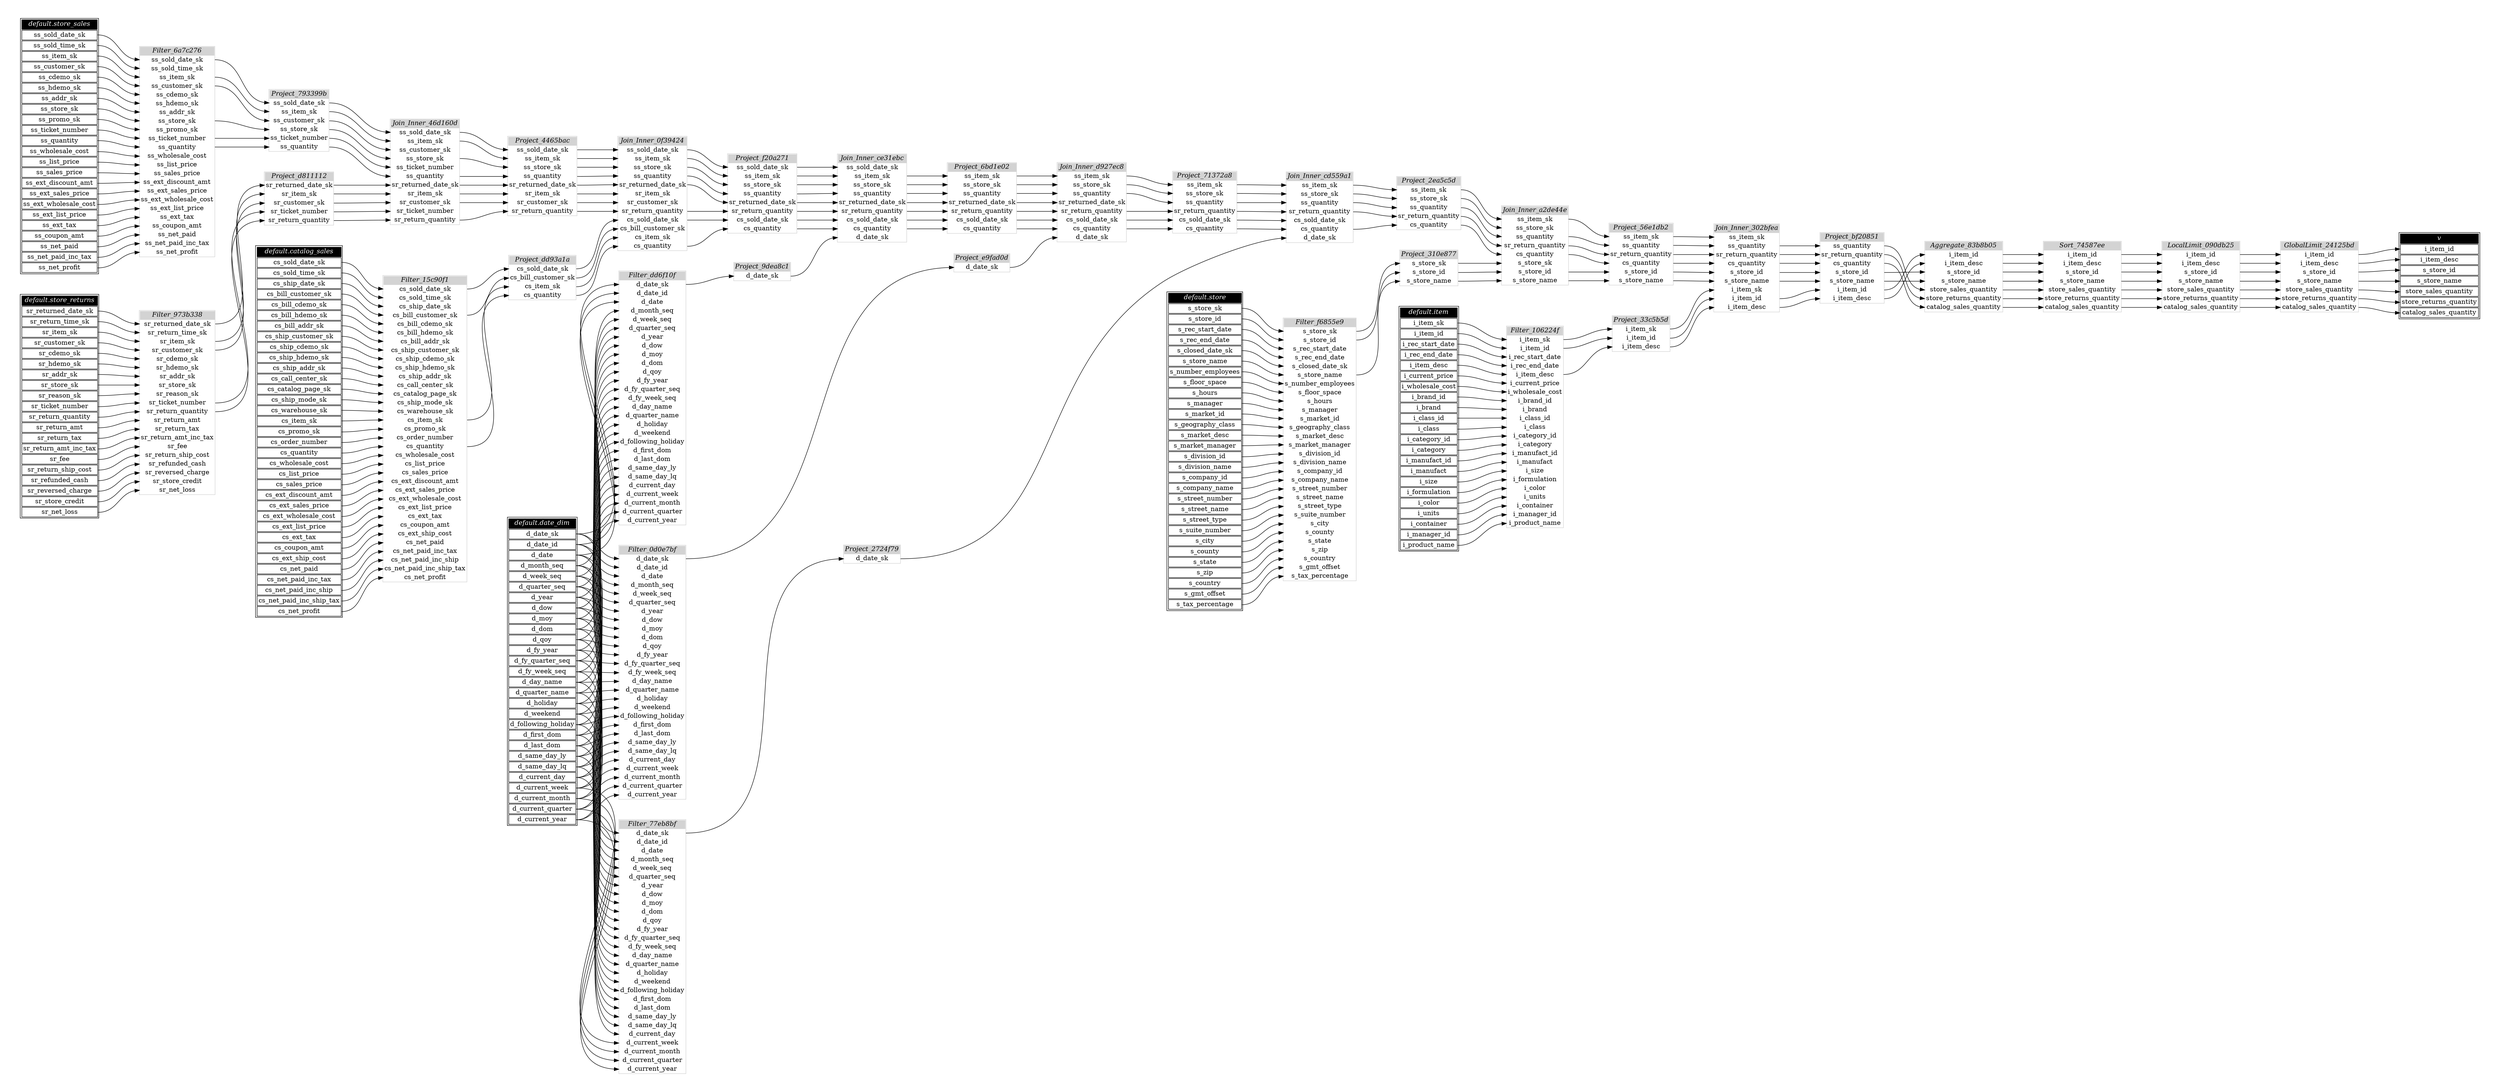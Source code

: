 // Automatically generated by TPCDSFlowTestSuite


digraph {
  graph [pad="0.5" nodesep="0.5" ranksep="1" fontname="Helvetica" rankdir=LR];
  node [shape=plaintext]

  
"Aggregate_83b8b05" [label=<
<table color="lightgray" border="1" cellborder="0" cellspacing="0">
  <tr><td bgcolor="lightgray" port="nodeName"><i>Aggregate_83b8b05</i></td></tr>
  <tr><td port="0">i_item_id</td></tr>
<tr><td port="1">i_item_desc</td></tr>
<tr><td port="2">s_store_id</td></tr>
<tr><td port="3">s_store_name</td></tr>
<tr><td port="4">store_sales_quantity</td></tr>
<tr><td port="5">store_returns_quantity</td></tr>
<tr><td port="6">catalog_sales_quantity</td></tr>
</table>>];
     

"Filter_0d0e7bf" [label=<
<table color="lightgray" border="1" cellborder="0" cellspacing="0">
  <tr><td bgcolor="lightgray" port="nodeName"><i>Filter_0d0e7bf</i></td></tr>
  <tr><td port="0">d_date_sk</td></tr>
<tr><td port="1">d_date_id</td></tr>
<tr><td port="2">d_date</td></tr>
<tr><td port="3">d_month_seq</td></tr>
<tr><td port="4">d_week_seq</td></tr>
<tr><td port="5">d_quarter_seq</td></tr>
<tr><td port="6">d_year</td></tr>
<tr><td port="7">d_dow</td></tr>
<tr><td port="8">d_moy</td></tr>
<tr><td port="9">d_dom</td></tr>
<tr><td port="10">d_qoy</td></tr>
<tr><td port="11">d_fy_year</td></tr>
<tr><td port="12">d_fy_quarter_seq</td></tr>
<tr><td port="13">d_fy_week_seq</td></tr>
<tr><td port="14">d_day_name</td></tr>
<tr><td port="15">d_quarter_name</td></tr>
<tr><td port="16">d_holiday</td></tr>
<tr><td port="17">d_weekend</td></tr>
<tr><td port="18">d_following_holiday</td></tr>
<tr><td port="19">d_first_dom</td></tr>
<tr><td port="20">d_last_dom</td></tr>
<tr><td port="21">d_same_day_ly</td></tr>
<tr><td port="22">d_same_day_lq</td></tr>
<tr><td port="23">d_current_day</td></tr>
<tr><td port="24">d_current_week</td></tr>
<tr><td port="25">d_current_month</td></tr>
<tr><td port="26">d_current_quarter</td></tr>
<tr><td port="27">d_current_year</td></tr>
</table>>];
     

"Filter_106224f" [label=<
<table color="lightgray" border="1" cellborder="0" cellspacing="0">
  <tr><td bgcolor="lightgray" port="nodeName"><i>Filter_106224f</i></td></tr>
  <tr><td port="0">i_item_sk</td></tr>
<tr><td port="1">i_item_id</td></tr>
<tr><td port="2">i_rec_start_date</td></tr>
<tr><td port="3">i_rec_end_date</td></tr>
<tr><td port="4">i_item_desc</td></tr>
<tr><td port="5">i_current_price</td></tr>
<tr><td port="6">i_wholesale_cost</td></tr>
<tr><td port="7">i_brand_id</td></tr>
<tr><td port="8">i_brand</td></tr>
<tr><td port="9">i_class_id</td></tr>
<tr><td port="10">i_class</td></tr>
<tr><td port="11">i_category_id</td></tr>
<tr><td port="12">i_category</td></tr>
<tr><td port="13">i_manufact_id</td></tr>
<tr><td port="14">i_manufact</td></tr>
<tr><td port="15">i_size</td></tr>
<tr><td port="16">i_formulation</td></tr>
<tr><td port="17">i_color</td></tr>
<tr><td port="18">i_units</td></tr>
<tr><td port="19">i_container</td></tr>
<tr><td port="20">i_manager_id</td></tr>
<tr><td port="21">i_product_name</td></tr>
</table>>];
     

"Filter_15c90f1" [label=<
<table color="lightgray" border="1" cellborder="0" cellspacing="0">
  <tr><td bgcolor="lightgray" port="nodeName"><i>Filter_15c90f1</i></td></tr>
  <tr><td port="0">cs_sold_date_sk</td></tr>
<tr><td port="1">cs_sold_time_sk</td></tr>
<tr><td port="2">cs_ship_date_sk</td></tr>
<tr><td port="3">cs_bill_customer_sk</td></tr>
<tr><td port="4">cs_bill_cdemo_sk</td></tr>
<tr><td port="5">cs_bill_hdemo_sk</td></tr>
<tr><td port="6">cs_bill_addr_sk</td></tr>
<tr><td port="7">cs_ship_customer_sk</td></tr>
<tr><td port="8">cs_ship_cdemo_sk</td></tr>
<tr><td port="9">cs_ship_hdemo_sk</td></tr>
<tr><td port="10">cs_ship_addr_sk</td></tr>
<tr><td port="11">cs_call_center_sk</td></tr>
<tr><td port="12">cs_catalog_page_sk</td></tr>
<tr><td port="13">cs_ship_mode_sk</td></tr>
<tr><td port="14">cs_warehouse_sk</td></tr>
<tr><td port="15">cs_item_sk</td></tr>
<tr><td port="16">cs_promo_sk</td></tr>
<tr><td port="17">cs_order_number</td></tr>
<tr><td port="18">cs_quantity</td></tr>
<tr><td port="19">cs_wholesale_cost</td></tr>
<tr><td port="20">cs_list_price</td></tr>
<tr><td port="21">cs_sales_price</td></tr>
<tr><td port="22">cs_ext_discount_amt</td></tr>
<tr><td port="23">cs_ext_sales_price</td></tr>
<tr><td port="24">cs_ext_wholesale_cost</td></tr>
<tr><td port="25">cs_ext_list_price</td></tr>
<tr><td port="26">cs_ext_tax</td></tr>
<tr><td port="27">cs_coupon_amt</td></tr>
<tr><td port="28">cs_ext_ship_cost</td></tr>
<tr><td port="29">cs_net_paid</td></tr>
<tr><td port="30">cs_net_paid_inc_tax</td></tr>
<tr><td port="31">cs_net_paid_inc_ship</td></tr>
<tr><td port="32">cs_net_paid_inc_ship_tax</td></tr>
<tr><td port="33">cs_net_profit</td></tr>
</table>>];
     

"Filter_6a7c276" [label=<
<table color="lightgray" border="1" cellborder="0" cellspacing="0">
  <tr><td bgcolor="lightgray" port="nodeName"><i>Filter_6a7c276</i></td></tr>
  <tr><td port="0">ss_sold_date_sk</td></tr>
<tr><td port="1">ss_sold_time_sk</td></tr>
<tr><td port="2">ss_item_sk</td></tr>
<tr><td port="3">ss_customer_sk</td></tr>
<tr><td port="4">ss_cdemo_sk</td></tr>
<tr><td port="5">ss_hdemo_sk</td></tr>
<tr><td port="6">ss_addr_sk</td></tr>
<tr><td port="7">ss_store_sk</td></tr>
<tr><td port="8">ss_promo_sk</td></tr>
<tr><td port="9">ss_ticket_number</td></tr>
<tr><td port="10">ss_quantity</td></tr>
<tr><td port="11">ss_wholesale_cost</td></tr>
<tr><td port="12">ss_list_price</td></tr>
<tr><td port="13">ss_sales_price</td></tr>
<tr><td port="14">ss_ext_discount_amt</td></tr>
<tr><td port="15">ss_ext_sales_price</td></tr>
<tr><td port="16">ss_ext_wholesale_cost</td></tr>
<tr><td port="17">ss_ext_list_price</td></tr>
<tr><td port="18">ss_ext_tax</td></tr>
<tr><td port="19">ss_coupon_amt</td></tr>
<tr><td port="20">ss_net_paid</td></tr>
<tr><td port="21">ss_net_paid_inc_tax</td></tr>
<tr><td port="22">ss_net_profit</td></tr>
</table>>];
     

"Filter_77eb8bf" [label=<
<table color="lightgray" border="1" cellborder="0" cellspacing="0">
  <tr><td bgcolor="lightgray" port="nodeName"><i>Filter_77eb8bf</i></td></tr>
  <tr><td port="0">d_date_sk</td></tr>
<tr><td port="1">d_date_id</td></tr>
<tr><td port="2">d_date</td></tr>
<tr><td port="3">d_month_seq</td></tr>
<tr><td port="4">d_week_seq</td></tr>
<tr><td port="5">d_quarter_seq</td></tr>
<tr><td port="6">d_year</td></tr>
<tr><td port="7">d_dow</td></tr>
<tr><td port="8">d_moy</td></tr>
<tr><td port="9">d_dom</td></tr>
<tr><td port="10">d_qoy</td></tr>
<tr><td port="11">d_fy_year</td></tr>
<tr><td port="12">d_fy_quarter_seq</td></tr>
<tr><td port="13">d_fy_week_seq</td></tr>
<tr><td port="14">d_day_name</td></tr>
<tr><td port="15">d_quarter_name</td></tr>
<tr><td port="16">d_holiday</td></tr>
<tr><td port="17">d_weekend</td></tr>
<tr><td port="18">d_following_holiday</td></tr>
<tr><td port="19">d_first_dom</td></tr>
<tr><td port="20">d_last_dom</td></tr>
<tr><td port="21">d_same_day_ly</td></tr>
<tr><td port="22">d_same_day_lq</td></tr>
<tr><td port="23">d_current_day</td></tr>
<tr><td port="24">d_current_week</td></tr>
<tr><td port="25">d_current_month</td></tr>
<tr><td port="26">d_current_quarter</td></tr>
<tr><td port="27">d_current_year</td></tr>
</table>>];
     

"Filter_973b338" [label=<
<table color="lightgray" border="1" cellborder="0" cellspacing="0">
  <tr><td bgcolor="lightgray" port="nodeName"><i>Filter_973b338</i></td></tr>
  <tr><td port="0">sr_returned_date_sk</td></tr>
<tr><td port="1">sr_return_time_sk</td></tr>
<tr><td port="2">sr_item_sk</td></tr>
<tr><td port="3">sr_customer_sk</td></tr>
<tr><td port="4">sr_cdemo_sk</td></tr>
<tr><td port="5">sr_hdemo_sk</td></tr>
<tr><td port="6">sr_addr_sk</td></tr>
<tr><td port="7">sr_store_sk</td></tr>
<tr><td port="8">sr_reason_sk</td></tr>
<tr><td port="9">sr_ticket_number</td></tr>
<tr><td port="10">sr_return_quantity</td></tr>
<tr><td port="11">sr_return_amt</td></tr>
<tr><td port="12">sr_return_tax</td></tr>
<tr><td port="13">sr_return_amt_inc_tax</td></tr>
<tr><td port="14">sr_fee</td></tr>
<tr><td port="15">sr_return_ship_cost</td></tr>
<tr><td port="16">sr_refunded_cash</td></tr>
<tr><td port="17">sr_reversed_charge</td></tr>
<tr><td port="18">sr_store_credit</td></tr>
<tr><td port="19">sr_net_loss</td></tr>
</table>>];
     

"Filter_dd6f10f" [label=<
<table color="lightgray" border="1" cellborder="0" cellspacing="0">
  <tr><td bgcolor="lightgray" port="nodeName"><i>Filter_dd6f10f</i></td></tr>
  <tr><td port="0">d_date_sk</td></tr>
<tr><td port="1">d_date_id</td></tr>
<tr><td port="2">d_date</td></tr>
<tr><td port="3">d_month_seq</td></tr>
<tr><td port="4">d_week_seq</td></tr>
<tr><td port="5">d_quarter_seq</td></tr>
<tr><td port="6">d_year</td></tr>
<tr><td port="7">d_dow</td></tr>
<tr><td port="8">d_moy</td></tr>
<tr><td port="9">d_dom</td></tr>
<tr><td port="10">d_qoy</td></tr>
<tr><td port="11">d_fy_year</td></tr>
<tr><td port="12">d_fy_quarter_seq</td></tr>
<tr><td port="13">d_fy_week_seq</td></tr>
<tr><td port="14">d_day_name</td></tr>
<tr><td port="15">d_quarter_name</td></tr>
<tr><td port="16">d_holiday</td></tr>
<tr><td port="17">d_weekend</td></tr>
<tr><td port="18">d_following_holiday</td></tr>
<tr><td port="19">d_first_dom</td></tr>
<tr><td port="20">d_last_dom</td></tr>
<tr><td port="21">d_same_day_ly</td></tr>
<tr><td port="22">d_same_day_lq</td></tr>
<tr><td port="23">d_current_day</td></tr>
<tr><td port="24">d_current_week</td></tr>
<tr><td port="25">d_current_month</td></tr>
<tr><td port="26">d_current_quarter</td></tr>
<tr><td port="27">d_current_year</td></tr>
</table>>];
     

"Filter_f6855e9" [label=<
<table color="lightgray" border="1" cellborder="0" cellspacing="0">
  <tr><td bgcolor="lightgray" port="nodeName"><i>Filter_f6855e9</i></td></tr>
  <tr><td port="0">s_store_sk</td></tr>
<tr><td port="1">s_store_id</td></tr>
<tr><td port="2">s_rec_start_date</td></tr>
<tr><td port="3">s_rec_end_date</td></tr>
<tr><td port="4">s_closed_date_sk</td></tr>
<tr><td port="5">s_store_name</td></tr>
<tr><td port="6">s_number_employees</td></tr>
<tr><td port="7">s_floor_space</td></tr>
<tr><td port="8">s_hours</td></tr>
<tr><td port="9">s_manager</td></tr>
<tr><td port="10">s_market_id</td></tr>
<tr><td port="11">s_geography_class</td></tr>
<tr><td port="12">s_market_desc</td></tr>
<tr><td port="13">s_market_manager</td></tr>
<tr><td port="14">s_division_id</td></tr>
<tr><td port="15">s_division_name</td></tr>
<tr><td port="16">s_company_id</td></tr>
<tr><td port="17">s_company_name</td></tr>
<tr><td port="18">s_street_number</td></tr>
<tr><td port="19">s_street_name</td></tr>
<tr><td port="20">s_street_type</td></tr>
<tr><td port="21">s_suite_number</td></tr>
<tr><td port="22">s_city</td></tr>
<tr><td port="23">s_county</td></tr>
<tr><td port="24">s_state</td></tr>
<tr><td port="25">s_zip</td></tr>
<tr><td port="26">s_country</td></tr>
<tr><td port="27">s_gmt_offset</td></tr>
<tr><td port="28">s_tax_percentage</td></tr>
</table>>];
     

"GlobalLimit_24125bd" [label=<
<table color="lightgray" border="1" cellborder="0" cellspacing="0">
  <tr><td bgcolor="lightgray" port="nodeName"><i>GlobalLimit_24125bd</i></td></tr>
  <tr><td port="0">i_item_id</td></tr>
<tr><td port="1">i_item_desc</td></tr>
<tr><td port="2">s_store_id</td></tr>
<tr><td port="3">s_store_name</td></tr>
<tr><td port="4">store_sales_quantity</td></tr>
<tr><td port="5">store_returns_quantity</td></tr>
<tr><td port="6">catalog_sales_quantity</td></tr>
</table>>];
     

"Join_Inner_0f39424" [label=<
<table color="lightgray" border="1" cellborder="0" cellspacing="0">
  <tr><td bgcolor="lightgray" port="nodeName"><i>Join_Inner_0f39424</i></td></tr>
  <tr><td port="0">ss_sold_date_sk</td></tr>
<tr><td port="1">ss_item_sk</td></tr>
<tr><td port="2">ss_store_sk</td></tr>
<tr><td port="3">ss_quantity</td></tr>
<tr><td port="4">sr_returned_date_sk</td></tr>
<tr><td port="5">sr_item_sk</td></tr>
<tr><td port="6">sr_customer_sk</td></tr>
<tr><td port="7">sr_return_quantity</td></tr>
<tr><td port="8">cs_sold_date_sk</td></tr>
<tr><td port="9">cs_bill_customer_sk</td></tr>
<tr><td port="10">cs_item_sk</td></tr>
<tr><td port="11">cs_quantity</td></tr>
</table>>];
     

"Join_Inner_302bfea" [label=<
<table color="lightgray" border="1" cellborder="0" cellspacing="0">
  <tr><td bgcolor="lightgray" port="nodeName"><i>Join_Inner_302bfea</i></td></tr>
  <tr><td port="0">ss_item_sk</td></tr>
<tr><td port="1">ss_quantity</td></tr>
<tr><td port="2">sr_return_quantity</td></tr>
<tr><td port="3">cs_quantity</td></tr>
<tr><td port="4">s_store_id</td></tr>
<tr><td port="5">s_store_name</td></tr>
<tr><td port="6">i_item_sk</td></tr>
<tr><td port="7">i_item_id</td></tr>
<tr><td port="8">i_item_desc</td></tr>
</table>>];
     

"Join_Inner_46d160d" [label=<
<table color="lightgray" border="1" cellborder="0" cellspacing="0">
  <tr><td bgcolor="lightgray" port="nodeName"><i>Join_Inner_46d160d</i></td></tr>
  <tr><td port="0">ss_sold_date_sk</td></tr>
<tr><td port="1">ss_item_sk</td></tr>
<tr><td port="2">ss_customer_sk</td></tr>
<tr><td port="3">ss_store_sk</td></tr>
<tr><td port="4">ss_ticket_number</td></tr>
<tr><td port="5">ss_quantity</td></tr>
<tr><td port="6">sr_returned_date_sk</td></tr>
<tr><td port="7">sr_item_sk</td></tr>
<tr><td port="8">sr_customer_sk</td></tr>
<tr><td port="9">sr_ticket_number</td></tr>
<tr><td port="10">sr_return_quantity</td></tr>
</table>>];
     

"Join_Inner_a2de44e" [label=<
<table color="lightgray" border="1" cellborder="0" cellspacing="0">
  <tr><td bgcolor="lightgray" port="nodeName"><i>Join_Inner_a2de44e</i></td></tr>
  <tr><td port="0">ss_item_sk</td></tr>
<tr><td port="1">ss_store_sk</td></tr>
<tr><td port="2">ss_quantity</td></tr>
<tr><td port="3">sr_return_quantity</td></tr>
<tr><td port="4">cs_quantity</td></tr>
<tr><td port="5">s_store_sk</td></tr>
<tr><td port="6">s_store_id</td></tr>
<tr><td port="7">s_store_name</td></tr>
</table>>];
     

"Join_Inner_cd559a1" [label=<
<table color="lightgray" border="1" cellborder="0" cellspacing="0">
  <tr><td bgcolor="lightgray" port="nodeName"><i>Join_Inner_cd559a1</i></td></tr>
  <tr><td port="0">ss_item_sk</td></tr>
<tr><td port="1">ss_store_sk</td></tr>
<tr><td port="2">ss_quantity</td></tr>
<tr><td port="3">sr_return_quantity</td></tr>
<tr><td port="4">cs_sold_date_sk</td></tr>
<tr><td port="5">cs_quantity</td></tr>
<tr><td port="6">d_date_sk</td></tr>
</table>>];
     

"Join_Inner_ce31ebc" [label=<
<table color="lightgray" border="1" cellborder="0" cellspacing="0">
  <tr><td bgcolor="lightgray" port="nodeName"><i>Join_Inner_ce31ebc</i></td></tr>
  <tr><td port="0">ss_sold_date_sk</td></tr>
<tr><td port="1">ss_item_sk</td></tr>
<tr><td port="2">ss_store_sk</td></tr>
<tr><td port="3">ss_quantity</td></tr>
<tr><td port="4">sr_returned_date_sk</td></tr>
<tr><td port="5">sr_return_quantity</td></tr>
<tr><td port="6">cs_sold_date_sk</td></tr>
<tr><td port="7">cs_quantity</td></tr>
<tr><td port="8">d_date_sk</td></tr>
</table>>];
     

"Join_Inner_d927ec8" [label=<
<table color="lightgray" border="1" cellborder="0" cellspacing="0">
  <tr><td bgcolor="lightgray" port="nodeName"><i>Join_Inner_d927ec8</i></td></tr>
  <tr><td port="0">ss_item_sk</td></tr>
<tr><td port="1">ss_store_sk</td></tr>
<tr><td port="2">ss_quantity</td></tr>
<tr><td port="3">sr_returned_date_sk</td></tr>
<tr><td port="4">sr_return_quantity</td></tr>
<tr><td port="5">cs_sold_date_sk</td></tr>
<tr><td port="6">cs_quantity</td></tr>
<tr><td port="7">d_date_sk</td></tr>
</table>>];
     

"LocalLimit_090db25" [label=<
<table color="lightgray" border="1" cellborder="0" cellspacing="0">
  <tr><td bgcolor="lightgray" port="nodeName"><i>LocalLimit_090db25</i></td></tr>
  <tr><td port="0">i_item_id</td></tr>
<tr><td port="1">i_item_desc</td></tr>
<tr><td port="2">s_store_id</td></tr>
<tr><td port="3">s_store_name</td></tr>
<tr><td port="4">store_sales_quantity</td></tr>
<tr><td port="5">store_returns_quantity</td></tr>
<tr><td port="6">catalog_sales_quantity</td></tr>
</table>>];
     

"Project_2724f79" [label=<
<table color="lightgray" border="1" cellborder="0" cellspacing="0">
  <tr><td bgcolor="lightgray" port="nodeName"><i>Project_2724f79</i></td></tr>
  <tr><td port="0">d_date_sk</td></tr>
</table>>];
     

"Project_2ea5c5d" [label=<
<table color="lightgray" border="1" cellborder="0" cellspacing="0">
  <tr><td bgcolor="lightgray" port="nodeName"><i>Project_2ea5c5d</i></td></tr>
  <tr><td port="0">ss_item_sk</td></tr>
<tr><td port="1">ss_store_sk</td></tr>
<tr><td port="2">ss_quantity</td></tr>
<tr><td port="3">sr_return_quantity</td></tr>
<tr><td port="4">cs_quantity</td></tr>
</table>>];
     

"Project_310e877" [label=<
<table color="lightgray" border="1" cellborder="0" cellspacing="0">
  <tr><td bgcolor="lightgray" port="nodeName"><i>Project_310e877</i></td></tr>
  <tr><td port="0">s_store_sk</td></tr>
<tr><td port="1">s_store_id</td></tr>
<tr><td port="2">s_store_name</td></tr>
</table>>];
     

"Project_33c5b5d" [label=<
<table color="lightgray" border="1" cellborder="0" cellspacing="0">
  <tr><td bgcolor="lightgray" port="nodeName"><i>Project_33c5b5d</i></td></tr>
  <tr><td port="0">i_item_sk</td></tr>
<tr><td port="1">i_item_id</td></tr>
<tr><td port="2">i_item_desc</td></tr>
</table>>];
     

"Project_4465bac" [label=<
<table color="lightgray" border="1" cellborder="0" cellspacing="0">
  <tr><td bgcolor="lightgray" port="nodeName"><i>Project_4465bac</i></td></tr>
  <tr><td port="0">ss_sold_date_sk</td></tr>
<tr><td port="1">ss_item_sk</td></tr>
<tr><td port="2">ss_store_sk</td></tr>
<tr><td port="3">ss_quantity</td></tr>
<tr><td port="4">sr_returned_date_sk</td></tr>
<tr><td port="5">sr_item_sk</td></tr>
<tr><td port="6">sr_customer_sk</td></tr>
<tr><td port="7">sr_return_quantity</td></tr>
</table>>];
     

"Project_56e1db2" [label=<
<table color="lightgray" border="1" cellborder="0" cellspacing="0">
  <tr><td bgcolor="lightgray" port="nodeName"><i>Project_56e1db2</i></td></tr>
  <tr><td port="0">ss_item_sk</td></tr>
<tr><td port="1">ss_quantity</td></tr>
<tr><td port="2">sr_return_quantity</td></tr>
<tr><td port="3">cs_quantity</td></tr>
<tr><td port="4">s_store_id</td></tr>
<tr><td port="5">s_store_name</td></tr>
</table>>];
     

"Project_6bd1e02" [label=<
<table color="lightgray" border="1" cellborder="0" cellspacing="0">
  <tr><td bgcolor="lightgray" port="nodeName"><i>Project_6bd1e02</i></td></tr>
  <tr><td port="0">ss_item_sk</td></tr>
<tr><td port="1">ss_store_sk</td></tr>
<tr><td port="2">ss_quantity</td></tr>
<tr><td port="3">sr_returned_date_sk</td></tr>
<tr><td port="4">sr_return_quantity</td></tr>
<tr><td port="5">cs_sold_date_sk</td></tr>
<tr><td port="6">cs_quantity</td></tr>
</table>>];
     

"Project_71372a8" [label=<
<table color="lightgray" border="1" cellborder="0" cellspacing="0">
  <tr><td bgcolor="lightgray" port="nodeName"><i>Project_71372a8</i></td></tr>
  <tr><td port="0">ss_item_sk</td></tr>
<tr><td port="1">ss_store_sk</td></tr>
<tr><td port="2">ss_quantity</td></tr>
<tr><td port="3">sr_return_quantity</td></tr>
<tr><td port="4">cs_sold_date_sk</td></tr>
<tr><td port="5">cs_quantity</td></tr>
</table>>];
     

"Project_793399b" [label=<
<table color="lightgray" border="1" cellborder="0" cellspacing="0">
  <tr><td bgcolor="lightgray" port="nodeName"><i>Project_793399b</i></td></tr>
  <tr><td port="0">ss_sold_date_sk</td></tr>
<tr><td port="1">ss_item_sk</td></tr>
<tr><td port="2">ss_customer_sk</td></tr>
<tr><td port="3">ss_store_sk</td></tr>
<tr><td port="4">ss_ticket_number</td></tr>
<tr><td port="5">ss_quantity</td></tr>
</table>>];
     

"Project_9dea8c1" [label=<
<table color="lightgray" border="1" cellborder="0" cellspacing="0">
  <tr><td bgcolor="lightgray" port="nodeName"><i>Project_9dea8c1</i></td></tr>
  <tr><td port="0">d_date_sk</td></tr>
</table>>];
     

"Project_bf20851" [label=<
<table color="lightgray" border="1" cellborder="0" cellspacing="0">
  <tr><td bgcolor="lightgray" port="nodeName"><i>Project_bf20851</i></td></tr>
  <tr><td port="0">ss_quantity</td></tr>
<tr><td port="1">sr_return_quantity</td></tr>
<tr><td port="2">cs_quantity</td></tr>
<tr><td port="3">s_store_id</td></tr>
<tr><td port="4">s_store_name</td></tr>
<tr><td port="5">i_item_id</td></tr>
<tr><td port="6">i_item_desc</td></tr>
</table>>];
     

"Project_d811112" [label=<
<table color="lightgray" border="1" cellborder="0" cellspacing="0">
  <tr><td bgcolor="lightgray" port="nodeName"><i>Project_d811112</i></td></tr>
  <tr><td port="0">sr_returned_date_sk</td></tr>
<tr><td port="1">sr_item_sk</td></tr>
<tr><td port="2">sr_customer_sk</td></tr>
<tr><td port="3">sr_ticket_number</td></tr>
<tr><td port="4">sr_return_quantity</td></tr>
</table>>];
     

"Project_dd93a1a" [label=<
<table color="lightgray" border="1" cellborder="0" cellspacing="0">
  <tr><td bgcolor="lightgray" port="nodeName"><i>Project_dd93a1a</i></td></tr>
  <tr><td port="0">cs_sold_date_sk</td></tr>
<tr><td port="1">cs_bill_customer_sk</td></tr>
<tr><td port="2">cs_item_sk</td></tr>
<tr><td port="3">cs_quantity</td></tr>
</table>>];
     

"Project_e9fad0d" [label=<
<table color="lightgray" border="1" cellborder="0" cellspacing="0">
  <tr><td bgcolor="lightgray" port="nodeName"><i>Project_e9fad0d</i></td></tr>
  <tr><td port="0">d_date_sk</td></tr>
</table>>];
     

"Project_f20a271" [label=<
<table color="lightgray" border="1" cellborder="0" cellspacing="0">
  <tr><td bgcolor="lightgray" port="nodeName"><i>Project_f20a271</i></td></tr>
  <tr><td port="0">ss_sold_date_sk</td></tr>
<tr><td port="1">ss_item_sk</td></tr>
<tr><td port="2">ss_store_sk</td></tr>
<tr><td port="3">ss_quantity</td></tr>
<tr><td port="4">sr_returned_date_sk</td></tr>
<tr><td port="5">sr_return_quantity</td></tr>
<tr><td port="6">cs_sold_date_sk</td></tr>
<tr><td port="7">cs_quantity</td></tr>
</table>>];
     

"Sort_74587ee" [label=<
<table color="lightgray" border="1" cellborder="0" cellspacing="0">
  <tr><td bgcolor="lightgray" port="nodeName"><i>Sort_74587ee</i></td></tr>
  <tr><td port="0">i_item_id</td></tr>
<tr><td port="1">i_item_desc</td></tr>
<tr><td port="2">s_store_id</td></tr>
<tr><td port="3">s_store_name</td></tr>
<tr><td port="4">store_sales_quantity</td></tr>
<tr><td port="5">store_returns_quantity</td></tr>
<tr><td port="6">catalog_sales_quantity</td></tr>
</table>>];
     

"default.catalog_sales" [color="black" label=<
<table>
  <tr><td bgcolor="black" port="nodeName"><i><font color="white">default.catalog_sales</font></i></td></tr>
  <tr><td port="0">cs_sold_date_sk</td></tr>
<tr><td port="1">cs_sold_time_sk</td></tr>
<tr><td port="2">cs_ship_date_sk</td></tr>
<tr><td port="3">cs_bill_customer_sk</td></tr>
<tr><td port="4">cs_bill_cdemo_sk</td></tr>
<tr><td port="5">cs_bill_hdemo_sk</td></tr>
<tr><td port="6">cs_bill_addr_sk</td></tr>
<tr><td port="7">cs_ship_customer_sk</td></tr>
<tr><td port="8">cs_ship_cdemo_sk</td></tr>
<tr><td port="9">cs_ship_hdemo_sk</td></tr>
<tr><td port="10">cs_ship_addr_sk</td></tr>
<tr><td port="11">cs_call_center_sk</td></tr>
<tr><td port="12">cs_catalog_page_sk</td></tr>
<tr><td port="13">cs_ship_mode_sk</td></tr>
<tr><td port="14">cs_warehouse_sk</td></tr>
<tr><td port="15">cs_item_sk</td></tr>
<tr><td port="16">cs_promo_sk</td></tr>
<tr><td port="17">cs_order_number</td></tr>
<tr><td port="18">cs_quantity</td></tr>
<tr><td port="19">cs_wholesale_cost</td></tr>
<tr><td port="20">cs_list_price</td></tr>
<tr><td port="21">cs_sales_price</td></tr>
<tr><td port="22">cs_ext_discount_amt</td></tr>
<tr><td port="23">cs_ext_sales_price</td></tr>
<tr><td port="24">cs_ext_wholesale_cost</td></tr>
<tr><td port="25">cs_ext_list_price</td></tr>
<tr><td port="26">cs_ext_tax</td></tr>
<tr><td port="27">cs_coupon_amt</td></tr>
<tr><td port="28">cs_ext_ship_cost</td></tr>
<tr><td port="29">cs_net_paid</td></tr>
<tr><td port="30">cs_net_paid_inc_tax</td></tr>
<tr><td port="31">cs_net_paid_inc_ship</td></tr>
<tr><td port="32">cs_net_paid_inc_ship_tax</td></tr>
<tr><td port="33">cs_net_profit</td></tr>
</table>>];
     

"default.date_dim" [color="black" label=<
<table>
  <tr><td bgcolor="black" port="nodeName"><i><font color="white">default.date_dim</font></i></td></tr>
  <tr><td port="0">d_date_sk</td></tr>
<tr><td port="1">d_date_id</td></tr>
<tr><td port="2">d_date</td></tr>
<tr><td port="3">d_month_seq</td></tr>
<tr><td port="4">d_week_seq</td></tr>
<tr><td port="5">d_quarter_seq</td></tr>
<tr><td port="6">d_year</td></tr>
<tr><td port="7">d_dow</td></tr>
<tr><td port="8">d_moy</td></tr>
<tr><td port="9">d_dom</td></tr>
<tr><td port="10">d_qoy</td></tr>
<tr><td port="11">d_fy_year</td></tr>
<tr><td port="12">d_fy_quarter_seq</td></tr>
<tr><td port="13">d_fy_week_seq</td></tr>
<tr><td port="14">d_day_name</td></tr>
<tr><td port="15">d_quarter_name</td></tr>
<tr><td port="16">d_holiday</td></tr>
<tr><td port="17">d_weekend</td></tr>
<tr><td port="18">d_following_holiday</td></tr>
<tr><td port="19">d_first_dom</td></tr>
<tr><td port="20">d_last_dom</td></tr>
<tr><td port="21">d_same_day_ly</td></tr>
<tr><td port="22">d_same_day_lq</td></tr>
<tr><td port="23">d_current_day</td></tr>
<tr><td port="24">d_current_week</td></tr>
<tr><td port="25">d_current_month</td></tr>
<tr><td port="26">d_current_quarter</td></tr>
<tr><td port="27">d_current_year</td></tr>
</table>>];
     

"default.item" [color="black" label=<
<table>
  <tr><td bgcolor="black" port="nodeName"><i><font color="white">default.item</font></i></td></tr>
  <tr><td port="0">i_item_sk</td></tr>
<tr><td port="1">i_item_id</td></tr>
<tr><td port="2">i_rec_start_date</td></tr>
<tr><td port="3">i_rec_end_date</td></tr>
<tr><td port="4">i_item_desc</td></tr>
<tr><td port="5">i_current_price</td></tr>
<tr><td port="6">i_wholesale_cost</td></tr>
<tr><td port="7">i_brand_id</td></tr>
<tr><td port="8">i_brand</td></tr>
<tr><td port="9">i_class_id</td></tr>
<tr><td port="10">i_class</td></tr>
<tr><td port="11">i_category_id</td></tr>
<tr><td port="12">i_category</td></tr>
<tr><td port="13">i_manufact_id</td></tr>
<tr><td port="14">i_manufact</td></tr>
<tr><td port="15">i_size</td></tr>
<tr><td port="16">i_formulation</td></tr>
<tr><td port="17">i_color</td></tr>
<tr><td port="18">i_units</td></tr>
<tr><td port="19">i_container</td></tr>
<tr><td port="20">i_manager_id</td></tr>
<tr><td port="21">i_product_name</td></tr>
</table>>];
     

"default.store" [color="black" label=<
<table>
  <tr><td bgcolor="black" port="nodeName"><i><font color="white">default.store</font></i></td></tr>
  <tr><td port="0">s_store_sk</td></tr>
<tr><td port="1">s_store_id</td></tr>
<tr><td port="2">s_rec_start_date</td></tr>
<tr><td port="3">s_rec_end_date</td></tr>
<tr><td port="4">s_closed_date_sk</td></tr>
<tr><td port="5">s_store_name</td></tr>
<tr><td port="6">s_number_employees</td></tr>
<tr><td port="7">s_floor_space</td></tr>
<tr><td port="8">s_hours</td></tr>
<tr><td port="9">s_manager</td></tr>
<tr><td port="10">s_market_id</td></tr>
<tr><td port="11">s_geography_class</td></tr>
<tr><td port="12">s_market_desc</td></tr>
<tr><td port="13">s_market_manager</td></tr>
<tr><td port="14">s_division_id</td></tr>
<tr><td port="15">s_division_name</td></tr>
<tr><td port="16">s_company_id</td></tr>
<tr><td port="17">s_company_name</td></tr>
<tr><td port="18">s_street_number</td></tr>
<tr><td port="19">s_street_name</td></tr>
<tr><td port="20">s_street_type</td></tr>
<tr><td port="21">s_suite_number</td></tr>
<tr><td port="22">s_city</td></tr>
<tr><td port="23">s_county</td></tr>
<tr><td port="24">s_state</td></tr>
<tr><td port="25">s_zip</td></tr>
<tr><td port="26">s_country</td></tr>
<tr><td port="27">s_gmt_offset</td></tr>
<tr><td port="28">s_tax_percentage</td></tr>
</table>>];
     

"default.store_returns" [color="black" label=<
<table>
  <tr><td bgcolor="black" port="nodeName"><i><font color="white">default.store_returns</font></i></td></tr>
  <tr><td port="0">sr_returned_date_sk</td></tr>
<tr><td port="1">sr_return_time_sk</td></tr>
<tr><td port="2">sr_item_sk</td></tr>
<tr><td port="3">sr_customer_sk</td></tr>
<tr><td port="4">sr_cdemo_sk</td></tr>
<tr><td port="5">sr_hdemo_sk</td></tr>
<tr><td port="6">sr_addr_sk</td></tr>
<tr><td port="7">sr_store_sk</td></tr>
<tr><td port="8">sr_reason_sk</td></tr>
<tr><td port="9">sr_ticket_number</td></tr>
<tr><td port="10">sr_return_quantity</td></tr>
<tr><td port="11">sr_return_amt</td></tr>
<tr><td port="12">sr_return_tax</td></tr>
<tr><td port="13">sr_return_amt_inc_tax</td></tr>
<tr><td port="14">sr_fee</td></tr>
<tr><td port="15">sr_return_ship_cost</td></tr>
<tr><td port="16">sr_refunded_cash</td></tr>
<tr><td port="17">sr_reversed_charge</td></tr>
<tr><td port="18">sr_store_credit</td></tr>
<tr><td port="19">sr_net_loss</td></tr>
</table>>];
     

"default.store_sales" [color="black" label=<
<table>
  <tr><td bgcolor="black" port="nodeName"><i><font color="white">default.store_sales</font></i></td></tr>
  <tr><td port="0">ss_sold_date_sk</td></tr>
<tr><td port="1">ss_sold_time_sk</td></tr>
<tr><td port="2">ss_item_sk</td></tr>
<tr><td port="3">ss_customer_sk</td></tr>
<tr><td port="4">ss_cdemo_sk</td></tr>
<tr><td port="5">ss_hdemo_sk</td></tr>
<tr><td port="6">ss_addr_sk</td></tr>
<tr><td port="7">ss_store_sk</td></tr>
<tr><td port="8">ss_promo_sk</td></tr>
<tr><td port="9">ss_ticket_number</td></tr>
<tr><td port="10">ss_quantity</td></tr>
<tr><td port="11">ss_wholesale_cost</td></tr>
<tr><td port="12">ss_list_price</td></tr>
<tr><td port="13">ss_sales_price</td></tr>
<tr><td port="14">ss_ext_discount_amt</td></tr>
<tr><td port="15">ss_ext_sales_price</td></tr>
<tr><td port="16">ss_ext_wholesale_cost</td></tr>
<tr><td port="17">ss_ext_list_price</td></tr>
<tr><td port="18">ss_ext_tax</td></tr>
<tr><td port="19">ss_coupon_amt</td></tr>
<tr><td port="20">ss_net_paid</td></tr>
<tr><td port="21">ss_net_paid_inc_tax</td></tr>
<tr><td port="22">ss_net_profit</td></tr>
</table>>];
     

"v" [color="black" label=<
<table>
  <tr><td bgcolor="black" port="nodeName"><i><font color="white">v</font></i></td></tr>
  <tr><td port="0">i_item_id</td></tr>
<tr><td port="1">i_item_desc</td></tr>
<tr><td port="2">s_store_id</td></tr>
<tr><td port="3">s_store_name</td></tr>
<tr><td port="4">store_sales_quantity</td></tr>
<tr><td port="5">store_returns_quantity</td></tr>
<tr><td port="6">catalog_sales_quantity</td></tr>
</table>>];
     
  "Aggregate_83b8b05":0 -> "Sort_74587ee":0;
"Aggregate_83b8b05":1 -> "Sort_74587ee":1;
"Aggregate_83b8b05":2 -> "Sort_74587ee":2;
"Aggregate_83b8b05":3 -> "Sort_74587ee":3;
"Aggregate_83b8b05":4 -> "Sort_74587ee":4;
"Aggregate_83b8b05":5 -> "Sort_74587ee":5;
"Aggregate_83b8b05":6 -> "Sort_74587ee":6;
"Filter_0d0e7bf":0 -> "Project_e9fad0d":0;
"Filter_106224f":0 -> "Project_33c5b5d":0;
"Filter_106224f":1 -> "Project_33c5b5d":1;
"Filter_106224f":4 -> "Project_33c5b5d":2;
"Filter_15c90f1":0 -> "Project_dd93a1a":0;
"Filter_15c90f1":15 -> "Project_dd93a1a":2;
"Filter_15c90f1":18 -> "Project_dd93a1a":3;
"Filter_15c90f1":3 -> "Project_dd93a1a":1;
"Filter_6a7c276":0 -> "Project_793399b":0;
"Filter_6a7c276":10 -> "Project_793399b":5;
"Filter_6a7c276":2 -> "Project_793399b":1;
"Filter_6a7c276":3 -> "Project_793399b":2;
"Filter_6a7c276":7 -> "Project_793399b":3;
"Filter_6a7c276":9 -> "Project_793399b":4;
"Filter_77eb8bf":0 -> "Project_2724f79":0;
"Filter_973b338":0 -> "Project_d811112":0;
"Filter_973b338":10 -> "Project_d811112":4;
"Filter_973b338":2 -> "Project_d811112":1;
"Filter_973b338":3 -> "Project_d811112":2;
"Filter_973b338":9 -> "Project_d811112":3;
"Filter_dd6f10f":0 -> "Project_9dea8c1":0;
"Filter_f6855e9":0 -> "Project_310e877":0;
"Filter_f6855e9":1 -> "Project_310e877":1;
"Filter_f6855e9":5 -> "Project_310e877":2;
"GlobalLimit_24125bd":0 -> "v":0;
"GlobalLimit_24125bd":1 -> "v":1;
"GlobalLimit_24125bd":2 -> "v":2;
"GlobalLimit_24125bd":3 -> "v":3;
"GlobalLimit_24125bd":4 -> "v":4;
"GlobalLimit_24125bd":5 -> "v":5;
"GlobalLimit_24125bd":6 -> "v":6;
"Join_Inner_0f39424":0 -> "Project_f20a271":0;
"Join_Inner_0f39424":1 -> "Project_f20a271":1;
"Join_Inner_0f39424":11 -> "Project_f20a271":7;
"Join_Inner_0f39424":2 -> "Project_f20a271":2;
"Join_Inner_0f39424":3 -> "Project_f20a271":3;
"Join_Inner_0f39424":4 -> "Project_f20a271":4;
"Join_Inner_0f39424":7 -> "Project_f20a271":5;
"Join_Inner_0f39424":8 -> "Project_f20a271":6;
"Join_Inner_302bfea":1 -> "Project_bf20851":0;
"Join_Inner_302bfea":2 -> "Project_bf20851":1;
"Join_Inner_302bfea":3 -> "Project_bf20851":2;
"Join_Inner_302bfea":4 -> "Project_bf20851":3;
"Join_Inner_302bfea":5 -> "Project_bf20851":4;
"Join_Inner_302bfea":7 -> "Project_bf20851":5;
"Join_Inner_302bfea":8 -> "Project_bf20851":6;
"Join_Inner_46d160d":0 -> "Project_4465bac":0;
"Join_Inner_46d160d":1 -> "Project_4465bac":1;
"Join_Inner_46d160d":10 -> "Project_4465bac":7;
"Join_Inner_46d160d":3 -> "Project_4465bac":2;
"Join_Inner_46d160d":5 -> "Project_4465bac":3;
"Join_Inner_46d160d":6 -> "Project_4465bac":4;
"Join_Inner_46d160d":7 -> "Project_4465bac":5;
"Join_Inner_46d160d":8 -> "Project_4465bac":6;
"Join_Inner_a2de44e":0 -> "Project_56e1db2":0;
"Join_Inner_a2de44e":2 -> "Project_56e1db2":1;
"Join_Inner_a2de44e":3 -> "Project_56e1db2":2;
"Join_Inner_a2de44e":4 -> "Project_56e1db2":3;
"Join_Inner_a2de44e":6 -> "Project_56e1db2":4;
"Join_Inner_a2de44e":7 -> "Project_56e1db2":5;
"Join_Inner_cd559a1":0 -> "Project_2ea5c5d":0;
"Join_Inner_cd559a1":1 -> "Project_2ea5c5d":1;
"Join_Inner_cd559a1":2 -> "Project_2ea5c5d":2;
"Join_Inner_cd559a1":3 -> "Project_2ea5c5d":3;
"Join_Inner_cd559a1":5 -> "Project_2ea5c5d":4;
"Join_Inner_ce31ebc":1 -> "Project_6bd1e02":0;
"Join_Inner_ce31ebc":2 -> "Project_6bd1e02":1;
"Join_Inner_ce31ebc":3 -> "Project_6bd1e02":2;
"Join_Inner_ce31ebc":4 -> "Project_6bd1e02":3;
"Join_Inner_ce31ebc":5 -> "Project_6bd1e02":4;
"Join_Inner_ce31ebc":6 -> "Project_6bd1e02":5;
"Join_Inner_ce31ebc":7 -> "Project_6bd1e02":6;
"Join_Inner_d927ec8":0 -> "Project_71372a8":0;
"Join_Inner_d927ec8":1 -> "Project_71372a8":1;
"Join_Inner_d927ec8":2 -> "Project_71372a8":2;
"Join_Inner_d927ec8":4 -> "Project_71372a8":3;
"Join_Inner_d927ec8":5 -> "Project_71372a8":4;
"Join_Inner_d927ec8":6 -> "Project_71372a8":5;
"LocalLimit_090db25":0 -> "GlobalLimit_24125bd":0;
"LocalLimit_090db25":1 -> "GlobalLimit_24125bd":1;
"LocalLimit_090db25":2 -> "GlobalLimit_24125bd":2;
"LocalLimit_090db25":3 -> "GlobalLimit_24125bd":3;
"LocalLimit_090db25":4 -> "GlobalLimit_24125bd":4;
"LocalLimit_090db25":5 -> "GlobalLimit_24125bd":5;
"LocalLimit_090db25":6 -> "GlobalLimit_24125bd":6;
"Project_2724f79":0 -> "Join_Inner_cd559a1":6;
"Project_2ea5c5d":0 -> "Join_Inner_a2de44e":0;
"Project_2ea5c5d":1 -> "Join_Inner_a2de44e":1;
"Project_2ea5c5d":2 -> "Join_Inner_a2de44e":2;
"Project_2ea5c5d":3 -> "Join_Inner_a2de44e":3;
"Project_2ea5c5d":4 -> "Join_Inner_a2de44e":4;
"Project_310e877":0 -> "Join_Inner_a2de44e":5;
"Project_310e877":1 -> "Join_Inner_a2de44e":6;
"Project_310e877":2 -> "Join_Inner_a2de44e":7;
"Project_33c5b5d":0 -> "Join_Inner_302bfea":6;
"Project_33c5b5d":1 -> "Join_Inner_302bfea":7;
"Project_33c5b5d":2 -> "Join_Inner_302bfea":8;
"Project_4465bac":0 -> "Join_Inner_0f39424":0;
"Project_4465bac":1 -> "Join_Inner_0f39424":1;
"Project_4465bac":2 -> "Join_Inner_0f39424":2;
"Project_4465bac":3 -> "Join_Inner_0f39424":3;
"Project_4465bac":4 -> "Join_Inner_0f39424":4;
"Project_4465bac":5 -> "Join_Inner_0f39424":5;
"Project_4465bac":6 -> "Join_Inner_0f39424":6;
"Project_4465bac":7 -> "Join_Inner_0f39424":7;
"Project_56e1db2":0 -> "Join_Inner_302bfea":0;
"Project_56e1db2":1 -> "Join_Inner_302bfea":1;
"Project_56e1db2":2 -> "Join_Inner_302bfea":2;
"Project_56e1db2":3 -> "Join_Inner_302bfea":3;
"Project_56e1db2":4 -> "Join_Inner_302bfea":4;
"Project_56e1db2":5 -> "Join_Inner_302bfea":5;
"Project_6bd1e02":0 -> "Join_Inner_d927ec8":0;
"Project_6bd1e02":1 -> "Join_Inner_d927ec8":1;
"Project_6bd1e02":2 -> "Join_Inner_d927ec8":2;
"Project_6bd1e02":3 -> "Join_Inner_d927ec8":3;
"Project_6bd1e02":4 -> "Join_Inner_d927ec8":4;
"Project_6bd1e02":5 -> "Join_Inner_d927ec8":5;
"Project_6bd1e02":6 -> "Join_Inner_d927ec8":6;
"Project_71372a8":0 -> "Join_Inner_cd559a1":0;
"Project_71372a8":1 -> "Join_Inner_cd559a1":1;
"Project_71372a8":2 -> "Join_Inner_cd559a1":2;
"Project_71372a8":3 -> "Join_Inner_cd559a1":3;
"Project_71372a8":4 -> "Join_Inner_cd559a1":4;
"Project_71372a8":5 -> "Join_Inner_cd559a1":5;
"Project_793399b":0 -> "Join_Inner_46d160d":0;
"Project_793399b":1 -> "Join_Inner_46d160d":1;
"Project_793399b":2 -> "Join_Inner_46d160d":2;
"Project_793399b":3 -> "Join_Inner_46d160d":3;
"Project_793399b":4 -> "Join_Inner_46d160d":4;
"Project_793399b":5 -> "Join_Inner_46d160d":5;
"Project_9dea8c1":0 -> "Join_Inner_ce31ebc":8;
"Project_bf20851":0 -> "Aggregate_83b8b05":4;
"Project_bf20851":1 -> "Aggregate_83b8b05":5;
"Project_bf20851":2 -> "Aggregate_83b8b05":6;
"Project_bf20851":3 -> "Aggregate_83b8b05":2;
"Project_bf20851":4 -> "Aggregate_83b8b05":3;
"Project_bf20851":5 -> "Aggregate_83b8b05":0;
"Project_bf20851":6 -> "Aggregate_83b8b05":1;
"Project_d811112":0 -> "Join_Inner_46d160d":6;
"Project_d811112":1 -> "Join_Inner_46d160d":7;
"Project_d811112":2 -> "Join_Inner_46d160d":8;
"Project_d811112":3 -> "Join_Inner_46d160d":9;
"Project_d811112":4 -> "Join_Inner_46d160d":10;
"Project_dd93a1a":0 -> "Join_Inner_0f39424":8;
"Project_dd93a1a":1 -> "Join_Inner_0f39424":9;
"Project_dd93a1a":2 -> "Join_Inner_0f39424":10;
"Project_dd93a1a":3 -> "Join_Inner_0f39424":11;
"Project_e9fad0d":0 -> "Join_Inner_d927ec8":7;
"Project_f20a271":0 -> "Join_Inner_ce31ebc":0;
"Project_f20a271":1 -> "Join_Inner_ce31ebc":1;
"Project_f20a271":2 -> "Join_Inner_ce31ebc":2;
"Project_f20a271":3 -> "Join_Inner_ce31ebc":3;
"Project_f20a271":4 -> "Join_Inner_ce31ebc":4;
"Project_f20a271":5 -> "Join_Inner_ce31ebc":5;
"Project_f20a271":6 -> "Join_Inner_ce31ebc":6;
"Project_f20a271":7 -> "Join_Inner_ce31ebc":7;
"Sort_74587ee":0 -> "LocalLimit_090db25":0;
"Sort_74587ee":1 -> "LocalLimit_090db25":1;
"Sort_74587ee":2 -> "LocalLimit_090db25":2;
"Sort_74587ee":3 -> "LocalLimit_090db25":3;
"Sort_74587ee":4 -> "LocalLimit_090db25":4;
"Sort_74587ee":5 -> "LocalLimit_090db25":5;
"Sort_74587ee":6 -> "LocalLimit_090db25":6;
"default.catalog_sales":0 -> "Filter_15c90f1":0;
"default.catalog_sales":1 -> "Filter_15c90f1":1;
"default.catalog_sales":10 -> "Filter_15c90f1":10;
"default.catalog_sales":11 -> "Filter_15c90f1":11;
"default.catalog_sales":12 -> "Filter_15c90f1":12;
"default.catalog_sales":13 -> "Filter_15c90f1":13;
"default.catalog_sales":14 -> "Filter_15c90f1":14;
"default.catalog_sales":15 -> "Filter_15c90f1":15;
"default.catalog_sales":16 -> "Filter_15c90f1":16;
"default.catalog_sales":17 -> "Filter_15c90f1":17;
"default.catalog_sales":18 -> "Filter_15c90f1":18;
"default.catalog_sales":19 -> "Filter_15c90f1":19;
"default.catalog_sales":2 -> "Filter_15c90f1":2;
"default.catalog_sales":20 -> "Filter_15c90f1":20;
"default.catalog_sales":21 -> "Filter_15c90f1":21;
"default.catalog_sales":22 -> "Filter_15c90f1":22;
"default.catalog_sales":23 -> "Filter_15c90f1":23;
"default.catalog_sales":24 -> "Filter_15c90f1":24;
"default.catalog_sales":25 -> "Filter_15c90f1":25;
"default.catalog_sales":26 -> "Filter_15c90f1":26;
"default.catalog_sales":27 -> "Filter_15c90f1":27;
"default.catalog_sales":28 -> "Filter_15c90f1":28;
"default.catalog_sales":29 -> "Filter_15c90f1":29;
"default.catalog_sales":3 -> "Filter_15c90f1":3;
"default.catalog_sales":30 -> "Filter_15c90f1":30;
"default.catalog_sales":31 -> "Filter_15c90f1":31;
"default.catalog_sales":32 -> "Filter_15c90f1":32;
"default.catalog_sales":33 -> "Filter_15c90f1":33;
"default.catalog_sales":4 -> "Filter_15c90f1":4;
"default.catalog_sales":5 -> "Filter_15c90f1":5;
"default.catalog_sales":6 -> "Filter_15c90f1":6;
"default.catalog_sales":7 -> "Filter_15c90f1":7;
"default.catalog_sales":8 -> "Filter_15c90f1":8;
"default.catalog_sales":9 -> "Filter_15c90f1":9;
"default.date_dim":0 -> "Filter_0d0e7bf":0;
"default.date_dim":0 -> "Filter_77eb8bf":0;
"default.date_dim":0 -> "Filter_dd6f10f":0;
"default.date_dim":1 -> "Filter_0d0e7bf":1;
"default.date_dim":1 -> "Filter_77eb8bf":1;
"default.date_dim":1 -> "Filter_dd6f10f":1;
"default.date_dim":10 -> "Filter_0d0e7bf":10;
"default.date_dim":10 -> "Filter_77eb8bf":10;
"default.date_dim":10 -> "Filter_dd6f10f":10;
"default.date_dim":11 -> "Filter_0d0e7bf":11;
"default.date_dim":11 -> "Filter_77eb8bf":11;
"default.date_dim":11 -> "Filter_dd6f10f":11;
"default.date_dim":12 -> "Filter_0d0e7bf":12;
"default.date_dim":12 -> "Filter_77eb8bf":12;
"default.date_dim":12 -> "Filter_dd6f10f":12;
"default.date_dim":13 -> "Filter_0d0e7bf":13;
"default.date_dim":13 -> "Filter_77eb8bf":13;
"default.date_dim":13 -> "Filter_dd6f10f":13;
"default.date_dim":14 -> "Filter_0d0e7bf":14;
"default.date_dim":14 -> "Filter_77eb8bf":14;
"default.date_dim":14 -> "Filter_dd6f10f":14;
"default.date_dim":15 -> "Filter_0d0e7bf":15;
"default.date_dim":15 -> "Filter_77eb8bf":15;
"default.date_dim":15 -> "Filter_dd6f10f":15;
"default.date_dim":16 -> "Filter_0d0e7bf":16;
"default.date_dim":16 -> "Filter_77eb8bf":16;
"default.date_dim":16 -> "Filter_dd6f10f":16;
"default.date_dim":17 -> "Filter_0d0e7bf":17;
"default.date_dim":17 -> "Filter_77eb8bf":17;
"default.date_dim":17 -> "Filter_dd6f10f":17;
"default.date_dim":18 -> "Filter_0d0e7bf":18;
"default.date_dim":18 -> "Filter_77eb8bf":18;
"default.date_dim":18 -> "Filter_dd6f10f":18;
"default.date_dim":19 -> "Filter_0d0e7bf":19;
"default.date_dim":19 -> "Filter_77eb8bf":19;
"default.date_dim":19 -> "Filter_dd6f10f":19;
"default.date_dim":2 -> "Filter_0d0e7bf":2;
"default.date_dim":2 -> "Filter_77eb8bf":2;
"default.date_dim":2 -> "Filter_dd6f10f":2;
"default.date_dim":20 -> "Filter_0d0e7bf":20;
"default.date_dim":20 -> "Filter_77eb8bf":20;
"default.date_dim":20 -> "Filter_dd6f10f":20;
"default.date_dim":21 -> "Filter_0d0e7bf":21;
"default.date_dim":21 -> "Filter_77eb8bf":21;
"default.date_dim":21 -> "Filter_dd6f10f":21;
"default.date_dim":22 -> "Filter_0d0e7bf":22;
"default.date_dim":22 -> "Filter_77eb8bf":22;
"default.date_dim":22 -> "Filter_dd6f10f":22;
"default.date_dim":23 -> "Filter_0d0e7bf":23;
"default.date_dim":23 -> "Filter_77eb8bf":23;
"default.date_dim":23 -> "Filter_dd6f10f":23;
"default.date_dim":24 -> "Filter_0d0e7bf":24;
"default.date_dim":24 -> "Filter_77eb8bf":24;
"default.date_dim":24 -> "Filter_dd6f10f":24;
"default.date_dim":25 -> "Filter_0d0e7bf":25;
"default.date_dim":25 -> "Filter_77eb8bf":25;
"default.date_dim":25 -> "Filter_dd6f10f":25;
"default.date_dim":26 -> "Filter_0d0e7bf":26;
"default.date_dim":26 -> "Filter_77eb8bf":26;
"default.date_dim":26 -> "Filter_dd6f10f":26;
"default.date_dim":27 -> "Filter_0d0e7bf":27;
"default.date_dim":27 -> "Filter_77eb8bf":27;
"default.date_dim":27 -> "Filter_dd6f10f":27;
"default.date_dim":3 -> "Filter_0d0e7bf":3;
"default.date_dim":3 -> "Filter_77eb8bf":3;
"default.date_dim":3 -> "Filter_dd6f10f":3;
"default.date_dim":4 -> "Filter_0d0e7bf":4;
"default.date_dim":4 -> "Filter_77eb8bf":4;
"default.date_dim":4 -> "Filter_dd6f10f":4;
"default.date_dim":5 -> "Filter_0d0e7bf":5;
"default.date_dim":5 -> "Filter_77eb8bf":5;
"default.date_dim":5 -> "Filter_dd6f10f":5;
"default.date_dim":6 -> "Filter_0d0e7bf":6;
"default.date_dim":6 -> "Filter_77eb8bf":6;
"default.date_dim":6 -> "Filter_dd6f10f":6;
"default.date_dim":7 -> "Filter_0d0e7bf":7;
"default.date_dim":7 -> "Filter_77eb8bf":7;
"default.date_dim":7 -> "Filter_dd6f10f":7;
"default.date_dim":8 -> "Filter_0d0e7bf":8;
"default.date_dim":8 -> "Filter_77eb8bf":8;
"default.date_dim":8 -> "Filter_dd6f10f":8;
"default.date_dim":9 -> "Filter_0d0e7bf":9;
"default.date_dim":9 -> "Filter_77eb8bf":9;
"default.date_dim":9 -> "Filter_dd6f10f":9;
"default.item":0 -> "Filter_106224f":0;
"default.item":1 -> "Filter_106224f":1;
"default.item":10 -> "Filter_106224f":10;
"default.item":11 -> "Filter_106224f":11;
"default.item":12 -> "Filter_106224f":12;
"default.item":13 -> "Filter_106224f":13;
"default.item":14 -> "Filter_106224f":14;
"default.item":15 -> "Filter_106224f":15;
"default.item":16 -> "Filter_106224f":16;
"default.item":17 -> "Filter_106224f":17;
"default.item":18 -> "Filter_106224f":18;
"default.item":19 -> "Filter_106224f":19;
"default.item":2 -> "Filter_106224f":2;
"default.item":20 -> "Filter_106224f":20;
"default.item":21 -> "Filter_106224f":21;
"default.item":3 -> "Filter_106224f":3;
"default.item":4 -> "Filter_106224f":4;
"default.item":5 -> "Filter_106224f":5;
"default.item":6 -> "Filter_106224f":6;
"default.item":7 -> "Filter_106224f":7;
"default.item":8 -> "Filter_106224f":8;
"default.item":9 -> "Filter_106224f":9;
"default.store":0 -> "Filter_f6855e9":0;
"default.store":1 -> "Filter_f6855e9":1;
"default.store":10 -> "Filter_f6855e9":10;
"default.store":11 -> "Filter_f6855e9":11;
"default.store":12 -> "Filter_f6855e9":12;
"default.store":13 -> "Filter_f6855e9":13;
"default.store":14 -> "Filter_f6855e9":14;
"default.store":15 -> "Filter_f6855e9":15;
"default.store":16 -> "Filter_f6855e9":16;
"default.store":17 -> "Filter_f6855e9":17;
"default.store":18 -> "Filter_f6855e9":18;
"default.store":19 -> "Filter_f6855e9":19;
"default.store":2 -> "Filter_f6855e9":2;
"default.store":20 -> "Filter_f6855e9":20;
"default.store":21 -> "Filter_f6855e9":21;
"default.store":22 -> "Filter_f6855e9":22;
"default.store":23 -> "Filter_f6855e9":23;
"default.store":24 -> "Filter_f6855e9":24;
"default.store":25 -> "Filter_f6855e9":25;
"default.store":26 -> "Filter_f6855e9":26;
"default.store":27 -> "Filter_f6855e9":27;
"default.store":28 -> "Filter_f6855e9":28;
"default.store":3 -> "Filter_f6855e9":3;
"default.store":4 -> "Filter_f6855e9":4;
"default.store":5 -> "Filter_f6855e9":5;
"default.store":6 -> "Filter_f6855e9":6;
"default.store":7 -> "Filter_f6855e9":7;
"default.store":8 -> "Filter_f6855e9":8;
"default.store":9 -> "Filter_f6855e9":9;
"default.store_returns":0 -> "Filter_973b338":0;
"default.store_returns":1 -> "Filter_973b338":1;
"default.store_returns":10 -> "Filter_973b338":10;
"default.store_returns":11 -> "Filter_973b338":11;
"default.store_returns":12 -> "Filter_973b338":12;
"default.store_returns":13 -> "Filter_973b338":13;
"default.store_returns":14 -> "Filter_973b338":14;
"default.store_returns":15 -> "Filter_973b338":15;
"default.store_returns":16 -> "Filter_973b338":16;
"default.store_returns":17 -> "Filter_973b338":17;
"default.store_returns":18 -> "Filter_973b338":18;
"default.store_returns":19 -> "Filter_973b338":19;
"default.store_returns":2 -> "Filter_973b338":2;
"default.store_returns":3 -> "Filter_973b338":3;
"default.store_returns":4 -> "Filter_973b338":4;
"default.store_returns":5 -> "Filter_973b338":5;
"default.store_returns":6 -> "Filter_973b338":6;
"default.store_returns":7 -> "Filter_973b338":7;
"default.store_returns":8 -> "Filter_973b338":8;
"default.store_returns":9 -> "Filter_973b338":9;
"default.store_sales":0 -> "Filter_6a7c276":0;
"default.store_sales":1 -> "Filter_6a7c276":1;
"default.store_sales":10 -> "Filter_6a7c276":10;
"default.store_sales":11 -> "Filter_6a7c276":11;
"default.store_sales":12 -> "Filter_6a7c276":12;
"default.store_sales":13 -> "Filter_6a7c276":13;
"default.store_sales":14 -> "Filter_6a7c276":14;
"default.store_sales":15 -> "Filter_6a7c276":15;
"default.store_sales":16 -> "Filter_6a7c276":16;
"default.store_sales":17 -> "Filter_6a7c276":17;
"default.store_sales":18 -> "Filter_6a7c276":18;
"default.store_sales":19 -> "Filter_6a7c276":19;
"default.store_sales":2 -> "Filter_6a7c276":2;
"default.store_sales":20 -> "Filter_6a7c276":20;
"default.store_sales":21 -> "Filter_6a7c276":21;
"default.store_sales":22 -> "Filter_6a7c276":22;
"default.store_sales":3 -> "Filter_6a7c276":3;
"default.store_sales":4 -> "Filter_6a7c276":4;
"default.store_sales":5 -> "Filter_6a7c276":5;
"default.store_sales":6 -> "Filter_6a7c276":6;
"default.store_sales":7 -> "Filter_6a7c276":7;
"default.store_sales":8 -> "Filter_6a7c276":8;
"default.store_sales":9 -> "Filter_6a7c276":9;
}
       